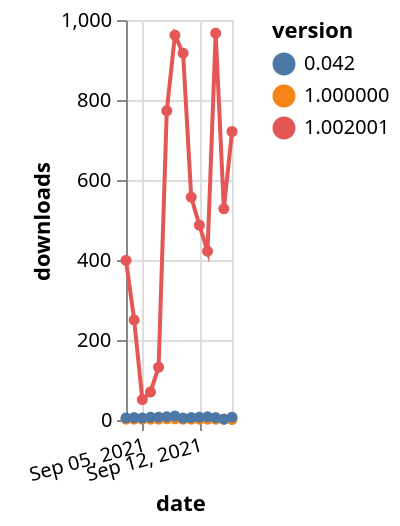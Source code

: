 {"$schema": "https://vega.github.io/schema/vega-lite/v5.json", "description": "A simple bar chart with embedded data.", "data": {"values": [{"date": "2021-09-03", "total": 20163, "delta": 2, "version": "1.000000"}, {"date": "2021-09-04", "total": 20165, "delta": 2, "version": "1.000000"}, {"date": "2021-09-05", "total": 20167, "delta": 2, "version": "1.000000"}, {"date": "2021-09-06", "total": 20169, "delta": 2, "version": "1.000000"}, {"date": "2021-09-07", "total": 20171, "delta": 2, "version": "1.000000"}, {"date": "2021-09-08", "total": 20174, "delta": 3, "version": "1.000000"}, {"date": "2021-09-09", "total": 20177, "delta": 3, "version": "1.000000"}, {"date": "2021-09-10", "total": 20179, "delta": 2, "version": "1.000000"}, {"date": "2021-09-11", "total": 20181, "delta": 2, "version": "1.000000"}, {"date": "2021-09-12", "total": 20183, "delta": 2, "version": "1.000000"}, {"date": "2021-09-13", "total": 20185, "delta": 2, "version": "1.000000"}, {"date": "2021-09-14", "total": 20187, "delta": 2, "version": "1.000000"}, {"date": "2021-09-15", "total": 20189, "delta": 2, "version": "1.000000"}, {"date": "2021-09-16", "total": 20190, "delta": 1, "version": "1.000000"}, {"date": "2021-09-03", "total": 178522, "delta": 399, "version": "1.002001"}, {"date": "2021-09-04", "total": 178772, "delta": 250, "version": "1.002001"}, {"date": "2021-09-05", "total": 178823, "delta": 51, "version": "1.002001"}, {"date": "2021-09-06", "total": 178893, "delta": 70, "version": "1.002001"}, {"date": "2021-09-07", "total": 179025, "delta": 132, "version": "1.002001"}, {"date": "2021-09-08", "total": 179798, "delta": 773, "version": "1.002001"}, {"date": "2021-09-09", "total": 180760, "delta": 962, "version": "1.002001"}, {"date": "2021-09-10", "total": 181677, "delta": 917, "version": "1.002001"}, {"date": "2021-09-11", "total": 182234, "delta": 557, "version": "1.002001"}, {"date": "2021-09-12", "total": 182721, "delta": 487, "version": "1.002001"}, {"date": "2021-09-13", "total": 183143, "delta": 422, "version": "1.002001"}, {"date": "2021-09-14", "total": 184110, "delta": 967, "version": "1.002001"}, {"date": "2021-09-15", "total": 184638, "delta": 528, "version": "1.002001"}, {"date": "2021-09-16", "total": 185359, "delta": 721, "version": "1.002001"}, {"date": "2021-09-03", "total": 40870, "delta": 5, "version": "0.042"}, {"date": "2021-09-04", "total": 40876, "delta": 6, "version": "0.042"}, {"date": "2021-09-05", "total": 40881, "delta": 5, "version": "0.042"}, {"date": "2021-09-06", "total": 40888, "delta": 7, "version": "0.042"}, {"date": "2021-09-07", "total": 40895, "delta": 7, "version": "0.042"}, {"date": "2021-09-08", "total": 40903, "delta": 8, "version": "0.042"}, {"date": "2021-09-09", "total": 40913, "delta": 10, "version": "0.042"}, {"date": "2021-09-10", "total": 40918, "delta": 5, "version": "0.042"}, {"date": "2021-09-11", "total": 40924, "delta": 6, "version": "0.042"}, {"date": "2021-09-12", "total": 40931, "delta": 7, "version": "0.042"}, {"date": "2021-09-13", "total": 40939, "delta": 8, "version": "0.042"}, {"date": "2021-09-14", "total": 40945, "delta": 6, "version": "0.042"}, {"date": "2021-09-15", "total": 40947, "delta": 2, "version": "0.042"}, {"date": "2021-09-16", "total": 40954, "delta": 7, "version": "0.042"}]}, "width": "container", "mark": {"type": "line", "point": {"filled": true}}, "encoding": {"x": {"field": "date", "type": "temporal", "timeUnit": "yearmonthdate", "title": "date", "axis": {"labelAngle": -15}}, "y": {"field": "delta", "type": "quantitative", "title": "downloads"}, "color": {"field": "version", "type": "nominal"}, "tooltip": {"field": "delta"}}}